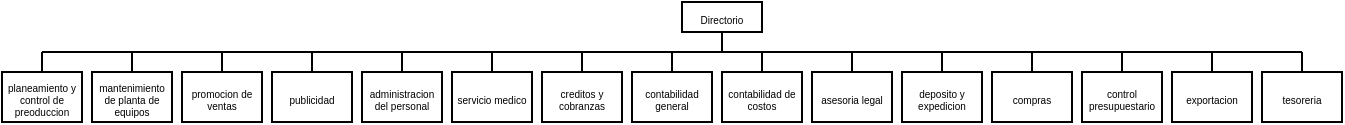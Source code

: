 <mxfile version="21.6.8" type="device">
  <diagram id="prtHgNgQTEPvFCAcTncT" name="Page-1">
    <mxGraphModel dx="733" dy="443" grid="1" gridSize="5" guides="1" tooltips="1" connect="1" arrows="1" fold="1" page="1" pageScale="1" pageWidth="827" pageHeight="1169" background="none" math="0" shadow="0">
      <root>
        <mxCell id="0" />
        <mxCell id="1" parent="0" />
        <mxCell id="bg21X9tkaUSZAUKivtD--1" value="Directorio" style="rounded=0;whiteSpace=wrap;html=1;fontSize=5;" vertex="1" parent="1">
          <mxGeometry x="380" y="5" width="40" height="15" as="geometry" />
        </mxCell>
        <mxCell id="bg21X9tkaUSZAUKivtD--3" value="administracion del personal" style="rounded=0;whiteSpace=wrap;html=1;fontSize=5;" vertex="1" parent="1">
          <mxGeometry x="220" y="40" width="40" height="25" as="geometry" />
        </mxCell>
        <mxCell id="bg21X9tkaUSZAUKivtD--4" value="servicio medico" style="rounded=0;whiteSpace=wrap;html=1;fontSize=5;" vertex="1" parent="1">
          <mxGeometry x="265" y="40" width="40" height="25" as="geometry" />
        </mxCell>
        <mxCell id="bg21X9tkaUSZAUKivtD--5" value="creditos y cobranzas" style="rounded=0;whiteSpace=wrap;html=1;fontSize=5;" vertex="1" parent="1">
          <mxGeometry x="310" y="40" width="40" height="25" as="geometry" />
        </mxCell>
        <mxCell id="bg21X9tkaUSZAUKivtD--6" value="contabilidad general" style="rounded=0;whiteSpace=wrap;html=1;fontSize=5;" vertex="1" parent="1">
          <mxGeometry x="355" y="40" width="40" height="25" as="geometry" />
        </mxCell>
        <mxCell id="bg21X9tkaUSZAUKivtD--7" value="contabilidad de costos" style="rounded=0;whiteSpace=wrap;html=1;fontSize=5;" vertex="1" parent="1">
          <mxGeometry x="400" y="40" width="40" height="25" as="geometry" />
        </mxCell>
        <mxCell id="bg21X9tkaUSZAUKivtD--8" value="asesoria legal" style="rounded=0;whiteSpace=wrap;html=1;fontSize=5;" vertex="1" parent="1">
          <mxGeometry x="445" y="40" width="40" height="25" as="geometry" />
        </mxCell>
        <mxCell id="bg21X9tkaUSZAUKivtD--9" value="deposito y expedicion" style="rounded=0;whiteSpace=wrap;html=1;fontSize=5;" vertex="1" parent="1">
          <mxGeometry x="490" y="40" width="40" height="25" as="geometry" />
        </mxCell>
        <mxCell id="bg21X9tkaUSZAUKivtD--10" value="compras" style="rounded=0;whiteSpace=wrap;html=1;fontSize=5;" vertex="1" parent="1">
          <mxGeometry x="535" y="40" width="40" height="25" as="geometry" />
        </mxCell>
        <mxCell id="bg21X9tkaUSZAUKivtD--11" value="publicidad" style="rounded=0;whiteSpace=wrap;html=1;fontSize=5;" vertex="1" parent="1">
          <mxGeometry x="175" y="40" width="40" height="25" as="geometry" />
        </mxCell>
        <mxCell id="bg21X9tkaUSZAUKivtD--12" value="promocion de ventas" style="rounded=0;whiteSpace=wrap;html=1;fontSize=5;" vertex="1" parent="1">
          <mxGeometry x="130" y="40" width="40" height="25" as="geometry" />
        </mxCell>
        <mxCell id="bg21X9tkaUSZAUKivtD--13" value="control presupuestario" style="rounded=0;whiteSpace=wrap;html=1;fontSize=5;" vertex="1" parent="1">
          <mxGeometry x="580" y="40" width="40" height="25" as="geometry" />
        </mxCell>
        <mxCell id="bg21X9tkaUSZAUKivtD--14" value="exportacion" style="rounded=0;whiteSpace=wrap;html=1;fontSize=5;" vertex="1" parent="1">
          <mxGeometry x="625" y="40" width="40" height="25" as="geometry" />
        </mxCell>
        <mxCell id="bg21X9tkaUSZAUKivtD--16" value="mantenimiento de planta de equipos" style="rounded=0;whiteSpace=wrap;html=1;fontSize=5;" vertex="1" parent="1">
          <mxGeometry x="85" y="40" width="40" height="25" as="geometry" />
        </mxCell>
        <mxCell id="bg21X9tkaUSZAUKivtD--17" value="planeamiento y control de preoduccion" style="rounded=0;whiteSpace=wrap;html=1;fontSize=5;" vertex="1" parent="1">
          <mxGeometry x="40" y="40" width="40" height="25" as="geometry" />
        </mxCell>
        <mxCell id="bg21X9tkaUSZAUKivtD--18" value="" style="endArrow=none;html=1;rounded=0;" edge="1" parent="1">
          <mxGeometry width="50" height="50" relative="1" as="geometry">
            <mxPoint x="400" y="30" as="sourcePoint" />
            <mxPoint x="400" y="20" as="targetPoint" />
          </mxGeometry>
        </mxCell>
        <mxCell id="bg21X9tkaUSZAUKivtD--19" value="" style="endArrow=none;html=1;rounded=0;" edge="1" parent="1">
          <mxGeometry width="50" height="50" relative="1" as="geometry">
            <mxPoint x="60" y="30" as="sourcePoint" />
            <mxPoint x="690" y="30" as="targetPoint" />
          </mxGeometry>
        </mxCell>
        <mxCell id="bg21X9tkaUSZAUKivtD--20" value="" style="endArrow=none;html=1;rounded=0;exitX=0.5;exitY=0;exitDx=0;exitDy=0;" edge="1" parent="1" source="bg21X9tkaUSZAUKivtD--14">
          <mxGeometry width="50" height="50" relative="1" as="geometry">
            <mxPoint x="495" y="110" as="sourcePoint" />
            <mxPoint x="645" y="30" as="targetPoint" />
          </mxGeometry>
        </mxCell>
        <mxCell id="bg21X9tkaUSZAUKivtD--21" value="" style="endArrow=none;html=1;rounded=0;exitX=0.5;exitY=0;exitDx=0;exitDy=0;" edge="1" parent="1" source="bg21X9tkaUSZAUKivtD--13">
          <mxGeometry width="50" height="50" relative="1" as="geometry">
            <mxPoint x="495" y="110" as="sourcePoint" />
            <mxPoint x="600" y="30" as="targetPoint" />
          </mxGeometry>
        </mxCell>
        <mxCell id="bg21X9tkaUSZAUKivtD--22" value="" style="endArrow=none;html=1;rounded=0;exitX=0.5;exitY=0;exitDx=0;exitDy=0;" edge="1" parent="1" source="bg21X9tkaUSZAUKivtD--10">
          <mxGeometry width="50" height="50" relative="1" as="geometry">
            <mxPoint x="495" y="110" as="sourcePoint" />
            <mxPoint x="555" y="30" as="targetPoint" />
          </mxGeometry>
        </mxCell>
        <mxCell id="bg21X9tkaUSZAUKivtD--23" value="" style="endArrow=none;html=1;rounded=0;entryX=0.5;entryY=0;entryDx=0;entryDy=0;" edge="1" parent="1" target="bg21X9tkaUSZAUKivtD--9">
          <mxGeometry width="50" height="50" relative="1" as="geometry">
            <mxPoint x="510" y="30" as="sourcePoint" />
            <mxPoint x="545" y="60" as="targetPoint" />
          </mxGeometry>
        </mxCell>
        <mxCell id="bg21X9tkaUSZAUKivtD--24" value="" style="endArrow=none;html=1;rounded=0;exitX=0.5;exitY=0;exitDx=0;exitDy=0;" edge="1" parent="1" source="bg21X9tkaUSZAUKivtD--8">
          <mxGeometry width="50" height="50" relative="1" as="geometry">
            <mxPoint x="495" y="110" as="sourcePoint" />
            <mxPoint x="465" y="30" as="targetPoint" />
          </mxGeometry>
        </mxCell>
        <mxCell id="bg21X9tkaUSZAUKivtD--25" value="" style="endArrow=none;html=1;rounded=0;exitX=0.5;exitY=0;exitDx=0;exitDy=0;" edge="1" parent="1" source="bg21X9tkaUSZAUKivtD--7">
          <mxGeometry width="50" height="50" relative="1" as="geometry">
            <mxPoint x="495" y="110" as="sourcePoint" />
            <mxPoint x="420" y="30" as="targetPoint" />
          </mxGeometry>
        </mxCell>
        <mxCell id="bg21X9tkaUSZAUKivtD--26" value="" style="endArrow=none;html=1;rounded=0;exitX=0.5;exitY=0;exitDx=0;exitDy=0;" edge="1" parent="1" source="bg21X9tkaUSZAUKivtD--6">
          <mxGeometry width="50" height="50" relative="1" as="geometry">
            <mxPoint x="495" y="110" as="sourcePoint" />
            <mxPoint x="375" y="30" as="targetPoint" />
          </mxGeometry>
        </mxCell>
        <mxCell id="bg21X9tkaUSZAUKivtD--28" value="" style="endArrow=none;html=1;rounded=0;entryX=0.5;entryY=0;entryDx=0;entryDy=0;" edge="1" parent="1" target="bg21X9tkaUSZAUKivtD--5">
          <mxGeometry width="50" height="50" relative="1" as="geometry">
            <mxPoint x="330" y="30" as="sourcePoint" />
            <mxPoint x="250" y="60" as="targetPoint" />
          </mxGeometry>
        </mxCell>
        <mxCell id="bg21X9tkaUSZAUKivtD--29" value="" style="endArrow=none;html=1;rounded=0;exitX=0.5;exitY=0;exitDx=0;exitDy=0;" edge="1" parent="1" source="bg21X9tkaUSZAUKivtD--4">
          <mxGeometry width="50" height="50" relative="1" as="geometry">
            <mxPoint x="200" y="110" as="sourcePoint" />
            <mxPoint x="285" y="30" as="targetPoint" />
          </mxGeometry>
        </mxCell>
        <mxCell id="bg21X9tkaUSZAUKivtD--30" value="" style="endArrow=none;html=1;rounded=0;exitX=0.5;exitY=0;exitDx=0;exitDy=0;" edge="1" parent="1" source="bg21X9tkaUSZAUKivtD--3">
          <mxGeometry width="50" height="50" relative="1" as="geometry">
            <mxPoint x="200" y="110" as="sourcePoint" />
            <mxPoint x="240" y="30" as="targetPoint" />
          </mxGeometry>
        </mxCell>
        <mxCell id="bg21X9tkaUSZAUKivtD--31" value="" style="endArrow=none;html=1;rounded=0;exitX=0.5;exitY=0;exitDx=0;exitDy=0;" edge="1" parent="1" source="bg21X9tkaUSZAUKivtD--11">
          <mxGeometry width="50" height="50" relative="1" as="geometry">
            <mxPoint x="200" y="110" as="sourcePoint" />
            <mxPoint x="195" y="30" as="targetPoint" />
          </mxGeometry>
        </mxCell>
        <mxCell id="bg21X9tkaUSZAUKivtD--32" value="" style="endArrow=none;html=1;rounded=0;exitX=0.5;exitY=0;exitDx=0;exitDy=0;" edge="1" parent="1" source="bg21X9tkaUSZAUKivtD--12">
          <mxGeometry width="50" height="50" relative="1" as="geometry">
            <mxPoint x="200" y="110" as="sourcePoint" />
            <mxPoint x="150" y="30" as="targetPoint" />
          </mxGeometry>
        </mxCell>
        <mxCell id="bg21X9tkaUSZAUKivtD--33" value="" style="endArrow=none;html=1;rounded=0;exitX=0.5;exitY=0;exitDx=0;exitDy=0;" edge="1" parent="1" source="bg21X9tkaUSZAUKivtD--16">
          <mxGeometry width="50" height="50" relative="1" as="geometry">
            <mxPoint x="200" y="110" as="sourcePoint" />
            <mxPoint x="105" y="30" as="targetPoint" />
          </mxGeometry>
        </mxCell>
        <mxCell id="bg21X9tkaUSZAUKivtD--34" value="" style="endArrow=none;html=1;rounded=0;exitX=0.5;exitY=0;exitDx=0;exitDy=0;" edge="1" parent="1" source="bg21X9tkaUSZAUKivtD--17">
          <mxGeometry width="50" height="50" relative="1" as="geometry">
            <mxPoint x="200" y="110" as="sourcePoint" />
            <mxPoint x="60" y="30" as="targetPoint" />
          </mxGeometry>
        </mxCell>
        <mxCell id="bg21X9tkaUSZAUKivtD--35" value="tesoreria" style="rounded=0;whiteSpace=wrap;html=1;fontSize=5;" vertex="1" parent="1">
          <mxGeometry x="670" y="40" width="40" height="25" as="geometry" />
        </mxCell>
        <mxCell id="bg21X9tkaUSZAUKivtD--36" value="" style="endArrow=none;html=1;rounded=0;exitX=0.5;exitY=0;exitDx=0;exitDy=0;" edge="1" parent="1" source="bg21X9tkaUSZAUKivtD--35">
          <mxGeometry width="50" height="50" relative="1" as="geometry">
            <mxPoint x="570" y="105" as="sourcePoint" />
            <mxPoint x="690" y="30" as="targetPoint" />
          </mxGeometry>
        </mxCell>
      </root>
    </mxGraphModel>
  </diagram>
</mxfile>
